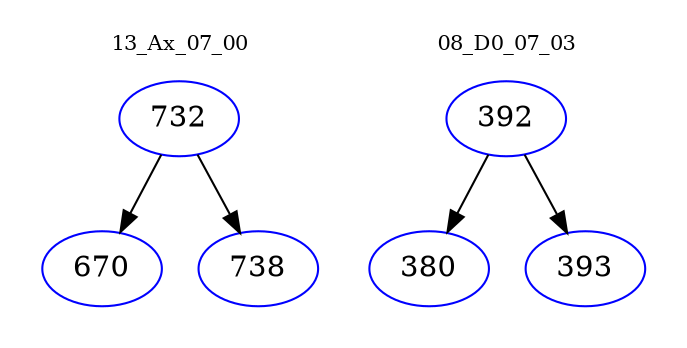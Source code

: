 digraph{
subgraph cluster_0 {
color = white
label = "13_Ax_07_00";
fontsize=10;
T0_732 [label="732", color="blue"]
T0_732 -> T0_670 [color="black"]
T0_670 [label="670", color="blue"]
T0_732 -> T0_738 [color="black"]
T0_738 [label="738", color="blue"]
}
subgraph cluster_1 {
color = white
label = "08_D0_07_03";
fontsize=10;
T1_392 [label="392", color="blue"]
T1_392 -> T1_380 [color="black"]
T1_380 [label="380", color="blue"]
T1_392 -> T1_393 [color="black"]
T1_393 [label="393", color="blue"]
}
}
